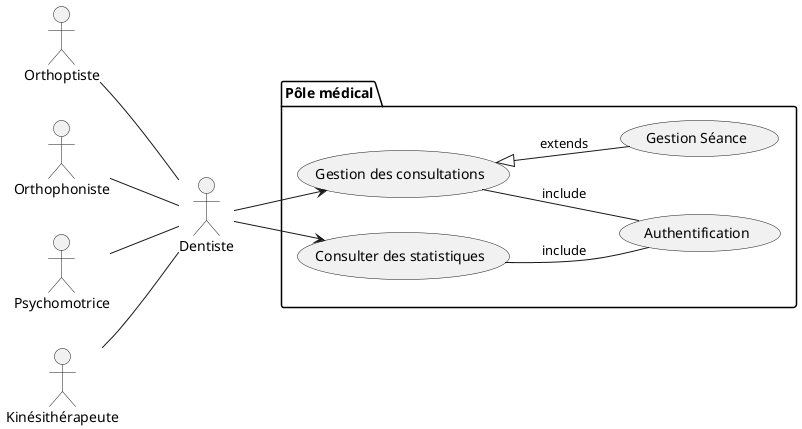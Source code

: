 @startuml Pôle médical

left to right direction

actor Dentiste as dentiste
actor Orthoptiste as orthoptiste
actor Orthophoniste as orthophoniste
actor Psychomotrice as psychomotrice
actor Kinésithérapeute as kinésithérapeute

package "Pôle médical" {

  dentiste --> (Gestion des consultations)
  dentiste --> (Consulter des statistiques)
  
  orthoptiste -- dentiste
  orthophoniste -- dentiste
  psychomotrice -- dentiste
  kinésithérapeute -- dentiste

  (Gestion des consultations) <|-- (Gestion Séance) : extends
  (Gestion des consultations) -- (Authentification) : include
  (Consulter des statistiques) -- (Authentification) : include
}

@enduml
